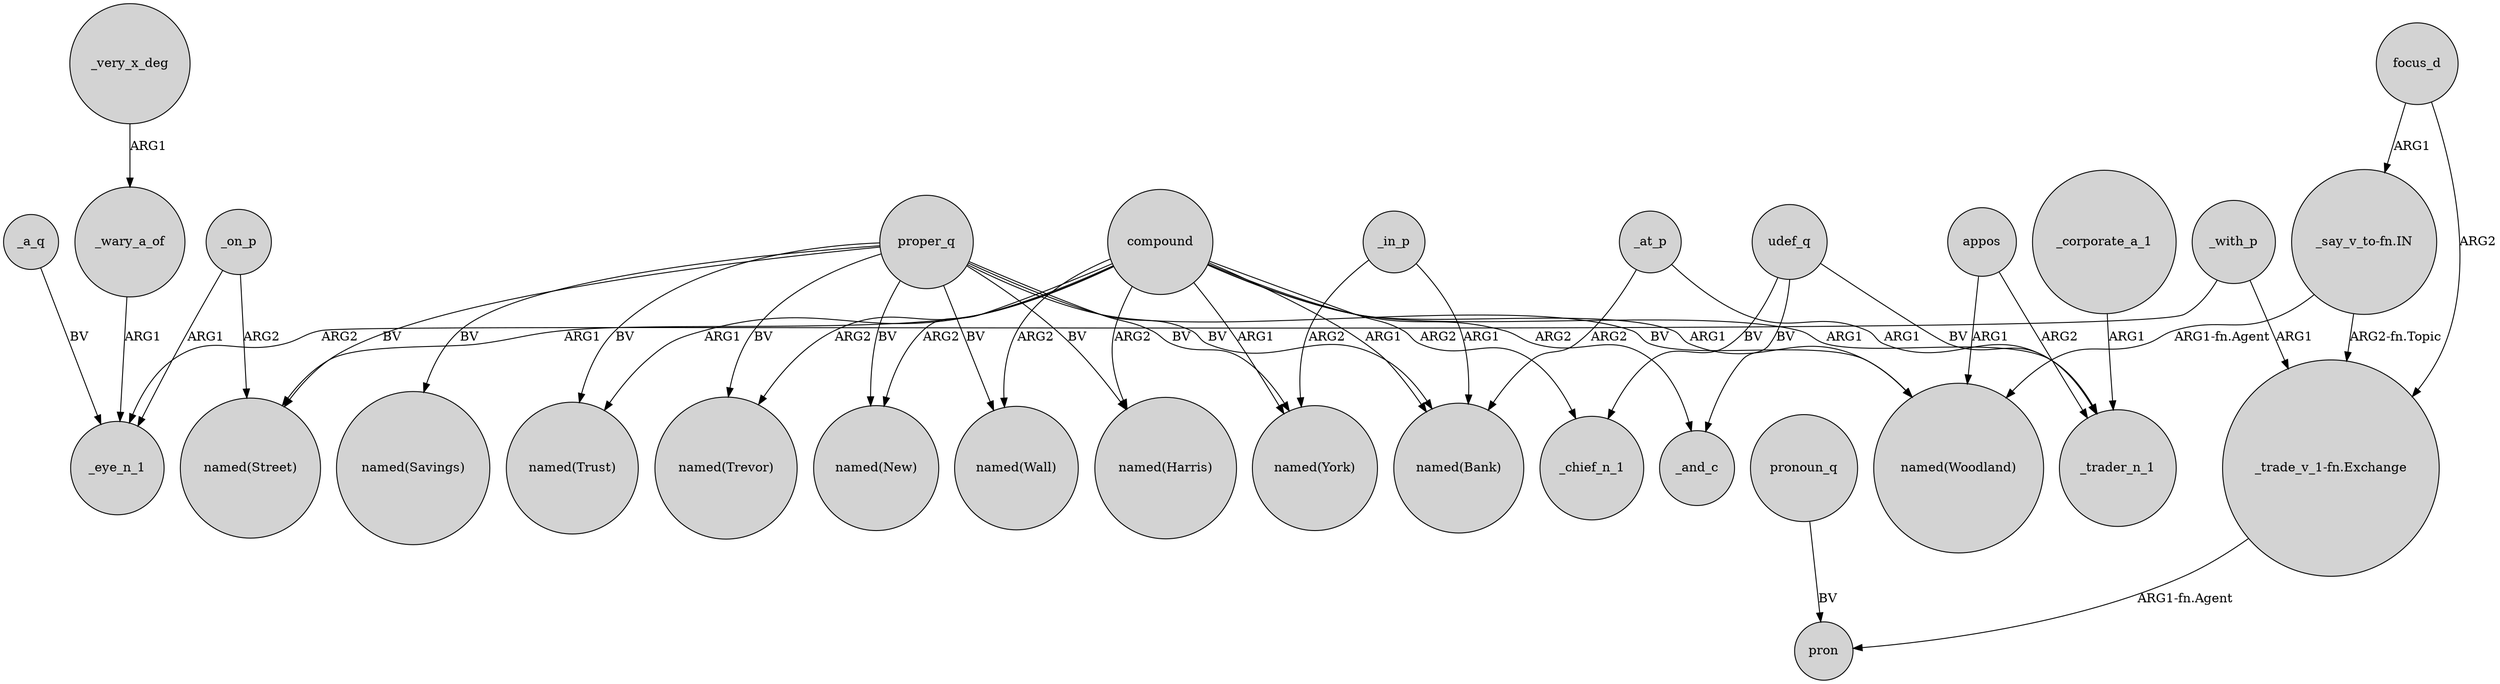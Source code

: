 digraph {
	node [shape=circle style=filled]
	_a_q -> _eye_n_1 [label=BV]
	_at_p -> "named(Bank)" [label=ARG2]
	compound -> "named(New)" [label=ARG2]
	appos -> _trader_n_1 [label=ARG2]
	udef_q -> _trader_n_1 [label=BV]
	compound -> "named(Street)" [label=ARG1]
	proper_q -> "named(Wall)" [label=BV]
	proper_q -> "named(New)" [label=BV]
	_corporate_a_1 -> _trader_n_1 [label=ARG1]
	appos -> "named(Woodland)" [label=ARG1]
	_at_p -> _trader_n_1 [label=ARG1]
	compound -> "named(Trust)" [label=ARG1]
	proper_q -> "named(Woodland)" [label=BV]
	_in_p -> "named(Bank)" [label=ARG1]
	compound -> "named(Harris)" [label=ARG2]
	compound -> _trader_n_1 [label=ARG1]
	compound -> _chief_n_1 [label=ARG2]
	compound -> "named(Woodland)" [label=ARG1]
	proper_q -> "named(Street)" [label=BV]
	proper_q -> "named(Trevor)" [label=BV]
	pronoun_q -> pron [label=BV]
	proper_q -> "named(Bank)" [label=BV]
	"_trade_v_1-fn.Exchange" -> pron [label="ARG1-fn.Agent"]
	compound -> _and_c [label=ARG2]
	compound -> "named(Wall)" [label=ARG2]
	proper_q -> "named(Trust)" [label=BV]
	compound -> "named(York)" [label=ARG1]
	udef_q -> _chief_n_1 [label=BV]
	"_say_v_to-fn.IN" -> "_trade_v_1-fn.Exchange" [label="ARG2-fn.Topic"]
	compound -> "named(Trevor)" [label=ARG2]
	_on_p -> "named(Street)" [label=ARG2]
	"_say_v_to-fn.IN" -> "named(Woodland)" [label="ARG1-fn.Agent"]
	_wary_a_of -> _eye_n_1 [label=ARG1]
	_in_p -> "named(York)" [label=ARG2]
	proper_q -> "named(Savings)" [label=BV]
	compound -> "named(Bank)" [label=ARG1]
	focus_d -> "_trade_v_1-fn.Exchange" [label=ARG2]
	_with_p -> _eye_n_1 [label=ARG2]
	_very_x_deg -> _wary_a_of [label=ARG1]
	_with_p -> "_trade_v_1-fn.Exchange" [label=ARG1]
	proper_q -> "named(Harris)" [label=BV]
	udef_q -> _and_c [label=BV]
	proper_q -> "named(York)" [label=BV]
	_on_p -> _eye_n_1 [label=ARG1]
	focus_d -> "_say_v_to-fn.IN" [label=ARG1]
}
